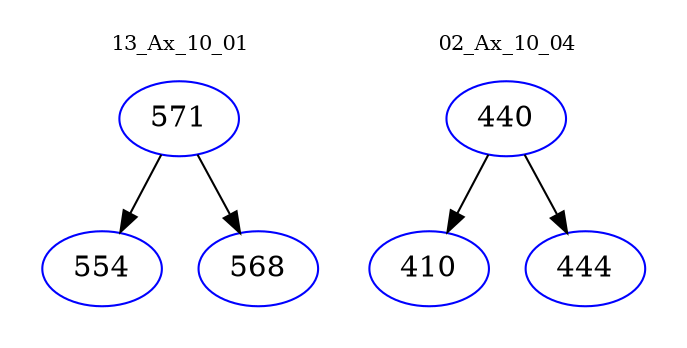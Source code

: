 digraph{
subgraph cluster_0 {
color = white
label = "13_Ax_10_01";
fontsize=10;
T0_571 [label="571", color="blue"]
T0_571 -> T0_554 [color="black"]
T0_554 [label="554", color="blue"]
T0_571 -> T0_568 [color="black"]
T0_568 [label="568", color="blue"]
}
subgraph cluster_1 {
color = white
label = "02_Ax_10_04";
fontsize=10;
T1_440 [label="440", color="blue"]
T1_440 -> T1_410 [color="black"]
T1_410 [label="410", color="blue"]
T1_440 -> T1_444 [color="black"]
T1_444 [label="444", color="blue"]
}
}
